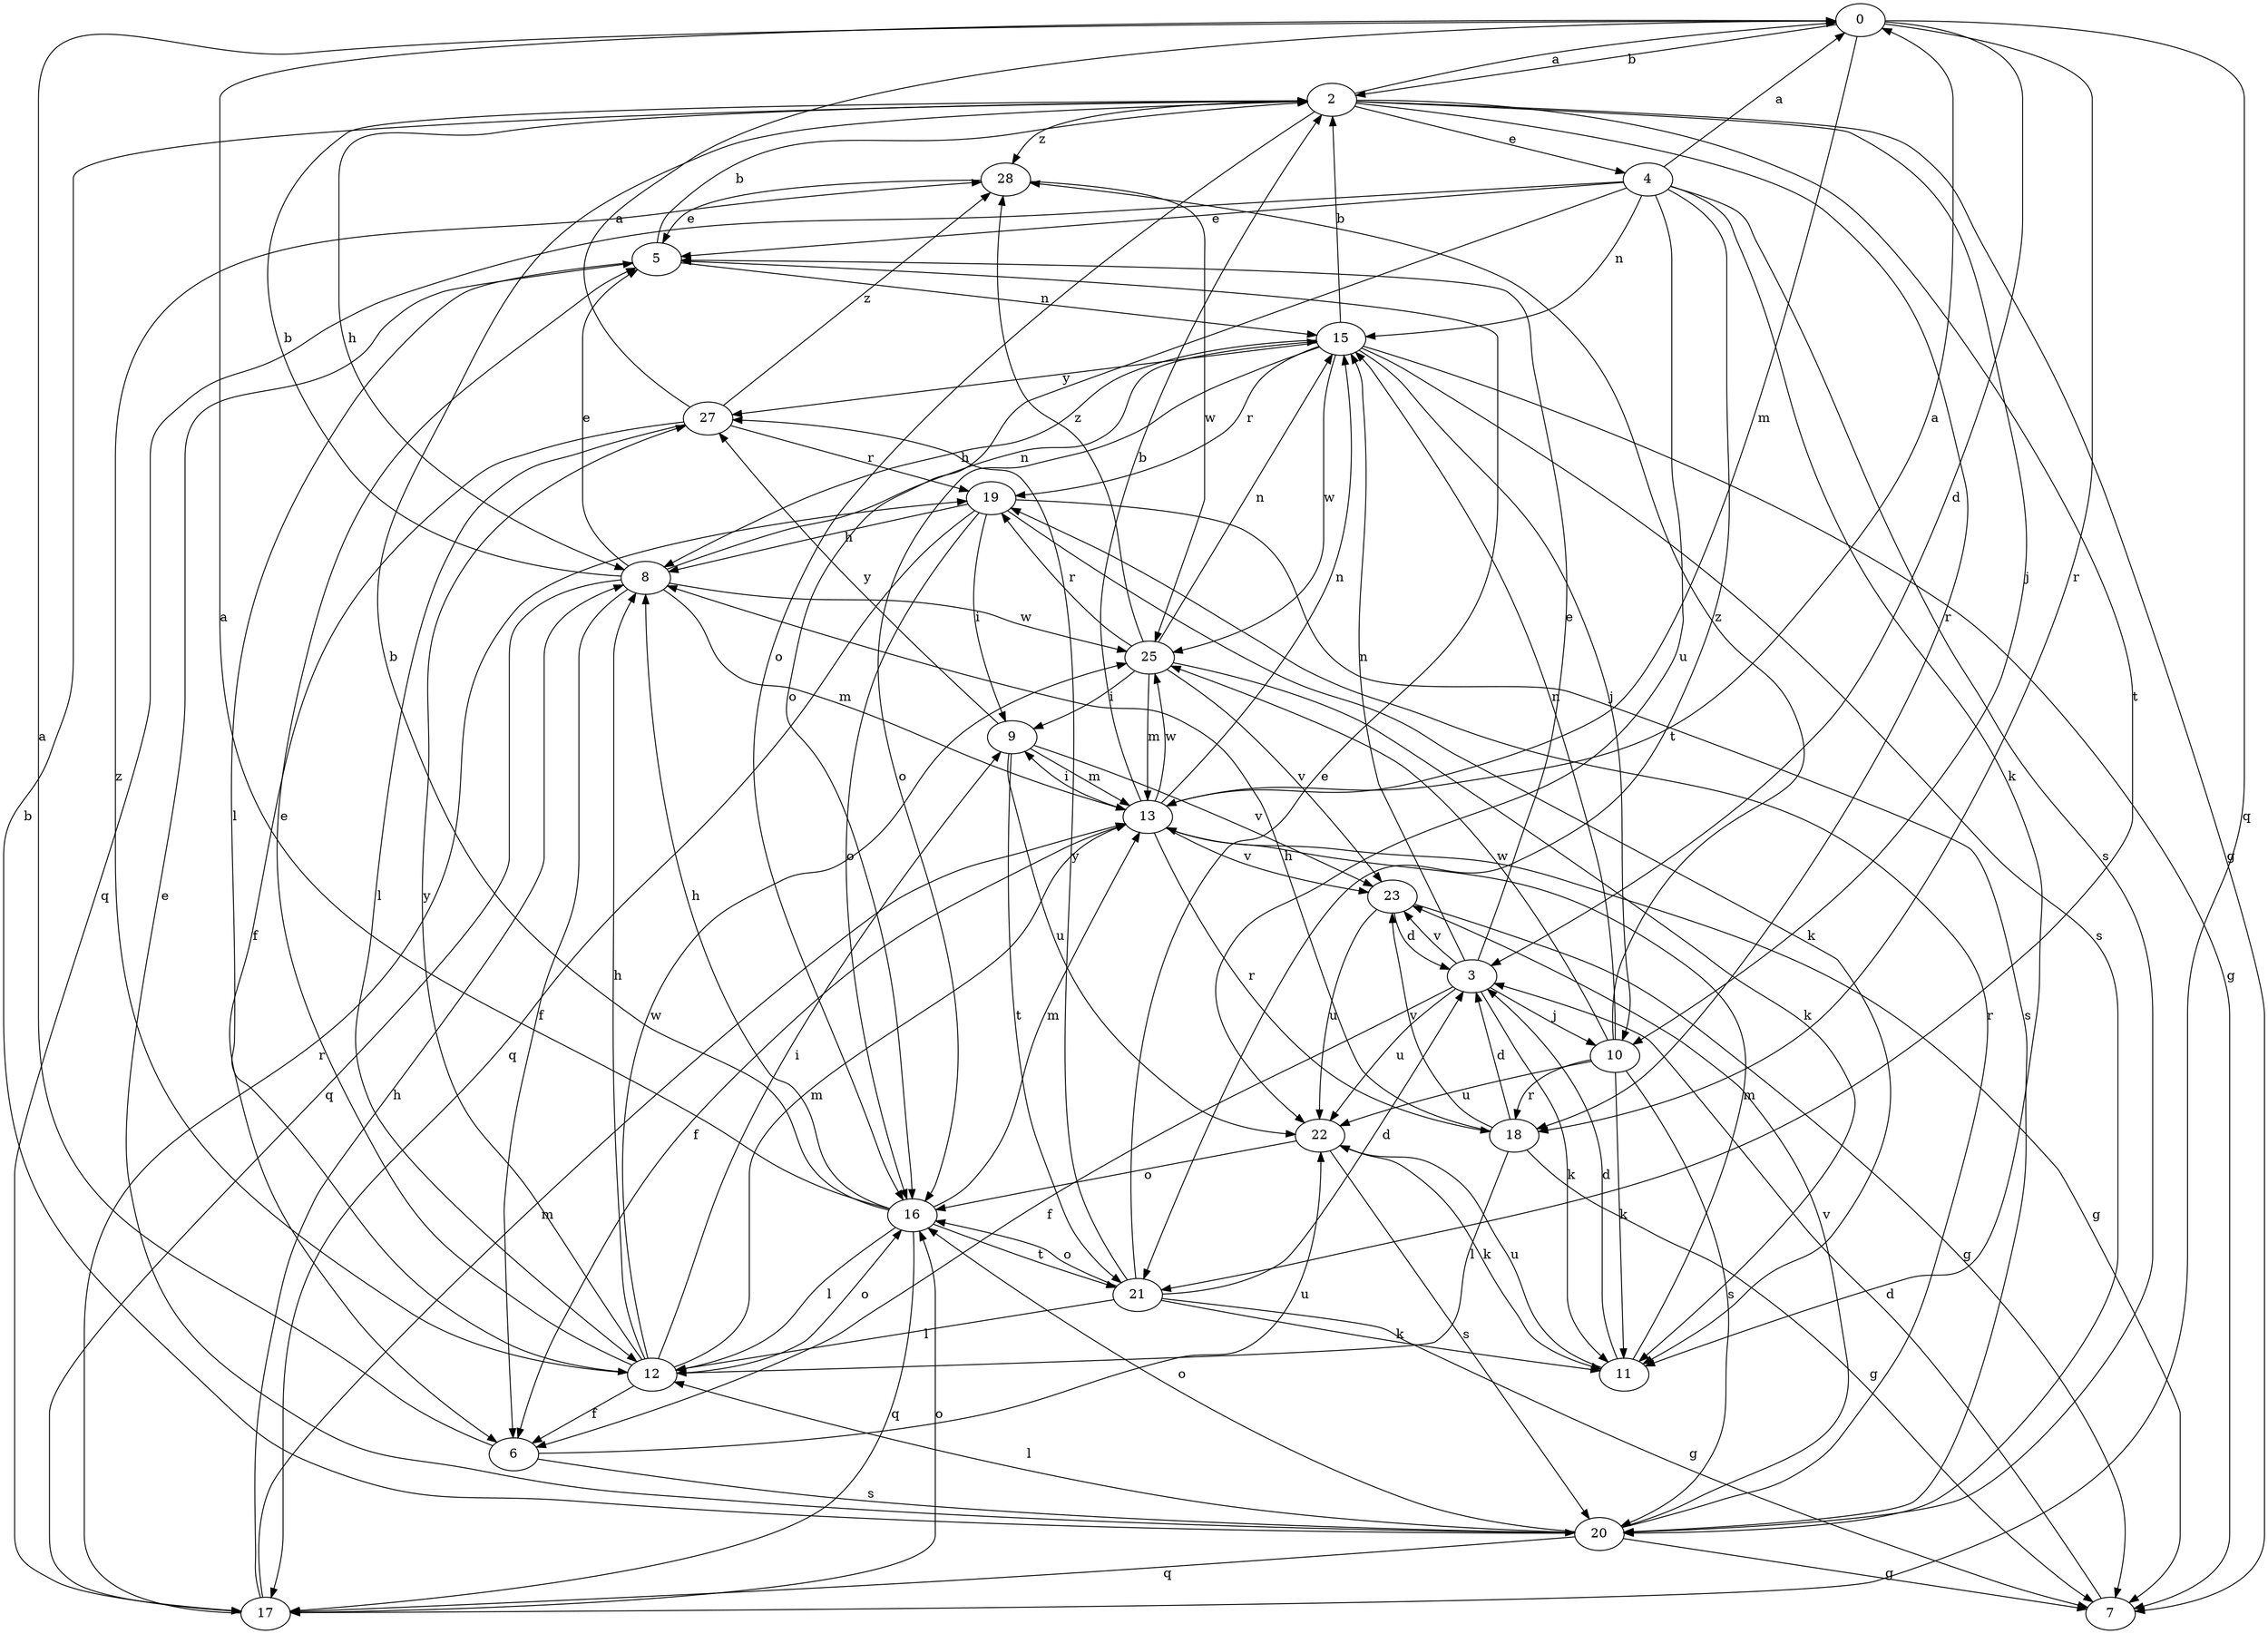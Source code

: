 strict digraph  {
0;
2;
3;
4;
5;
6;
7;
8;
9;
10;
11;
12;
13;
15;
16;
17;
18;
19;
20;
21;
22;
23;
25;
27;
28;
0 -> 2  [label=b];
0 -> 3  [label=d];
0 -> 13  [label=m];
0 -> 17  [label=q];
0 -> 18  [label=r];
2 -> 0  [label=a];
2 -> 4  [label=e];
2 -> 7  [label=g];
2 -> 8  [label=h];
2 -> 10  [label=j];
2 -> 16  [label=o];
2 -> 18  [label=r];
2 -> 21  [label=t];
2 -> 28  [label=z];
3 -> 5  [label=e];
3 -> 6  [label=f];
3 -> 10  [label=j];
3 -> 11  [label=k];
3 -> 15  [label=n];
3 -> 22  [label=u];
3 -> 23  [label=v];
4 -> 0  [label=a];
4 -> 5  [label=e];
4 -> 11  [label=k];
4 -> 15  [label=n];
4 -> 16  [label=o];
4 -> 17  [label=q];
4 -> 20  [label=s];
4 -> 21  [label=t];
4 -> 22  [label=u];
5 -> 2  [label=b];
5 -> 12  [label=l];
5 -> 15  [label=n];
6 -> 0  [label=a];
6 -> 20  [label=s];
6 -> 22  [label=u];
7 -> 3  [label=d];
8 -> 2  [label=b];
8 -> 5  [label=e];
8 -> 6  [label=f];
8 -> 13  [label=m];
8 -> 15  [label=n];
8 -> 17  [label=q];
8 -> 25  [label=w];
9 -> 13  [label=m];
9 -> 21  [label=t];
9 -> 22  [label=u];
9 -> 23  [label=v];
9 -> 27  [label=y];
10 -> 11  [label=k];
10 -> 15  [label=n];
10 -> 18  [label=r];
10 -> 20  [label=s];
10 -> 22  [label=u];
10 -> 25  [label=w];
10 -> 28  [label=z];
11 -> 3  [label=d];
11 -> 13  [label=m];
11 -> 22  [label=u];
12 -> 5  [label=e];
12 -> 6  [label=f];
12 -> 8  [label=h];
12 -> 9  [label=i];
12 -> 13  [label=m];
12 -> 16  [label=o];
12 -> 25  [label=w];
12 -> 27  [label=y];
12 -> 28  [label=z];
13 -> 0  [label=a];
13 -> 2  [label=b];
13 -> 6  [label=f];
13 -> 7  [label=g];
13 -> 9  [label=i];
13 -> 15  [label=n];
13 -> 18  [label=r];
13 -> 23  [label=v];
13 -> 25  [label=w];
15 -> 2  [label=b];
15 -> 7  [label=g];
15 -> 8  [label=h];
15 -> 10  [label=j];
15 -> 16  [label=o];
15 -> 19  [label=r];
15 -> 20  [label=s];
15 -> 25  [label=w];
15 -> 27  [label=y];
16 -> 0  [label=a];
16 -> 2  [label=b];
16 -> 8  [label=h];
16 -> 12  [label=l];
16 -> 13  [label=m];
16 -> 17  [label=q];
16 -> 21  [label=t];
17 -> 8  [label=h];
17 -> 13  [label=m];
17 -> 16  [label=o];
17 -> 19  [label=r];
18 -> 3  [label=d];
18 -> 7  [label=g];
18 -> 8  [label=h];
18 -> 12  [label=l];
18 -> 23  [label=v];
19 -> 8  [label=h];
19 -> 9  [label=i];
19 -> 11  [label=k];
19 -> 16  [label=o];
19 -> 17  [label=q];
19 -> 20  [label=s];
20 -> 2  [label=b];
20 -> 5  [label=e];
20 -> 7  [label=g];
20 -> 12  [label=l];
20 -> 16  [label=o];
20 -> 17  [label=q];
20 -> 19  [label=r];
20 -> 23  [label=v];
21 -> 3  [label=d];
21 -> 5  [label=e];
21 -> 7  [label=g];
21 -> 11  [label=k];
21 -> 12  [label=l];
21 -> 16  [label=o];
21 -> 27  [label=y];
22 -> 11  [label=k];
22 -> 16  [label=o];
22 -> 20  [label=s];
23 -> 3  [label=d];
23 -> 7  [label=g];
23 -> 22  [label=u];
25 -> 9  [label=i];
25 -> 11  [label=k];
25 -> 13  [label=m];
25 -> 15  [label=n];
25 -> 19  [label=r];
25 -> 23  [label=v];
25 -> 28  [label=z];
27 -> 0  [label=a];
27 -> 6  [label=f];
27 -> 12  [label=l];
27 -> 19  [label=r];
27 -> 28  [label=z];
28 -> 5  [label=e];
28 -> 25  [label=w];
}
